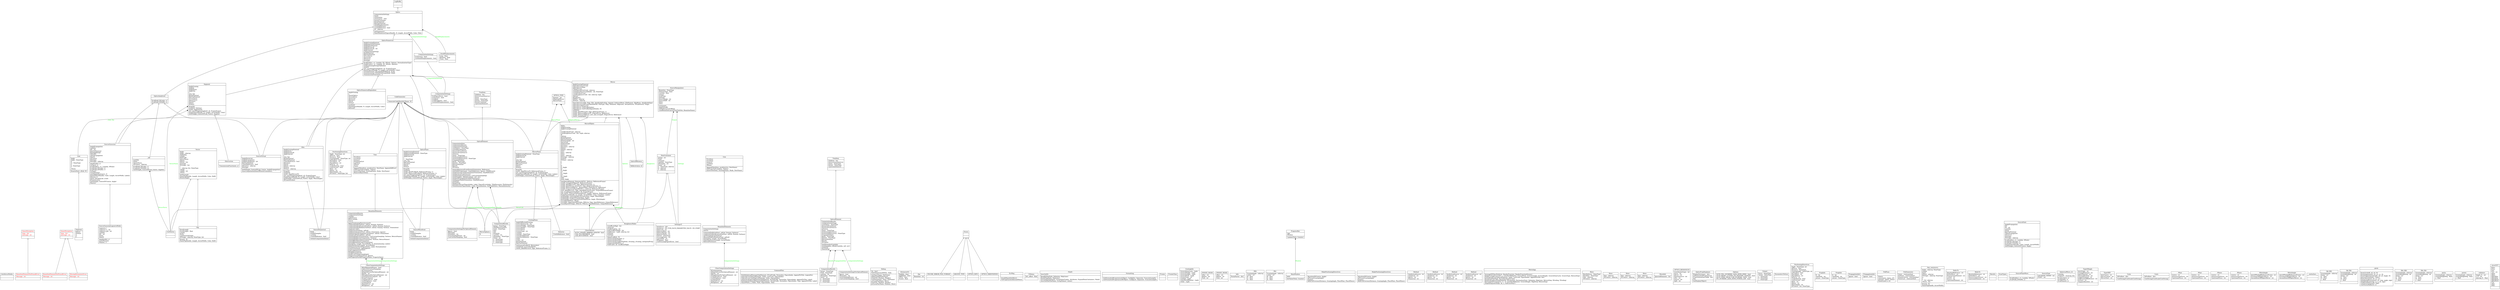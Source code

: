 digraph "classes" {
charset="utf-8"
rankdir=BT
"0" [label="{AutofocusModes|\l|}", shape="record"];
"1" [fontcolor="red", label="{BeamlineElementNotFoundError|Message : str\l|}", shape="record"];
"2" [fontcolor="red", label="{BeamlineElementNotFoundError|Message : str\l|}", shape="record"];
"3" [label="{BeamlineElements|ComputationMinutes\lComputationSettings\lLambda\lLightSource\lMainLambda\lSource\l|ApplyPositioningDirectives(oeY)\lComputeFields(oeStart, oeEnd, Dummy, Verbose)\lComputeFieldsAdvanced(oeStart, oeEnd, Dummy, Verbose)\lComputeFieldsMediator(oeStart, oeEnd, Dummy, Verbose, Orientation)\lGenerateCode()\lGetDistance(oeStart, oeEnd)\lGetElementList(oeStart, oeEnd, Orientation, Ignore)\lGetElementToPropagateList(oeStart, oeEnd, Orientation)\lGetOpticalPath(oeStart, oeEnd)\lGetSamplingList(Orientation, UseCustomSampling, Verbose, ReturnNames)\lGetSamplingList2(Orientation, Verbose)\lGetSamplingListAuto(Orientation, Verbose, ReturnNames)\lGetSubBeamline(Orientation)\lGetSubBeamlineCopy(Orientation)\lPaint(hFig, Length, ArrowWidth, N, OrientationAny, Labels)\lPaintMiniatures(Length, ArrowWidth)\lPlotIntensity(StartFigureIndex, Label, Normalization)\lPrint(Orientation, ApplyIgnore)\lPrintComputationTime()\lRefreshPositions()\lSetAllNSamples(N)\lSetAllUseCustomSampling(x)\lSetIgnoreList(ElementList, Ignore)\lSetPropertyForAll(PropertyName, PropertyValue)\l}", shape="record"];
"4" [label="{BeamlineElements|ComputationSettings\lSource\l|ComputeFields(oeStart, oeEnd, Dummy, Verbose)\lComputeFieldsAdvanced(oeStart, oeEnd, Dummy, Verbose)\lGetSamplingList(Verbose)\lMeasureOpticalPath(oeStart, oeEnd)\lPaint(hFig, Length, ArrowWidth)\lPaintMiniatures(Length, ArrowWidth)\lRefreshPositions()\l}", shape="record"];
"5" [label="{CodeGenerator|\l|GenerateCode(RootAttrName, N)\l}", shape="record"];
"6" [label="{CommonPlots|\l|FieldAtOpticalElement(OptElement, XUnitPrefix, Normalize, FigureIndex, AppendToTitle, LegendOn)\lFigureError(OpticalElement, Index, LastUsed, FigureIndex)\lFigureErrorUsed(OpticalElement, Index, FigureIndex)\lIntensityAtOpticalElement(OptElement, XUnitPrefix, Normalize, FigureIndex, AppendToTitle, Label)\lRadiationAtOpticalElement(OptElement, XUnitPrefix, Normalize, FigureIndex, Type, AppendToTitle, Label)\lSmartPlot(x, y, XInfo, YInfo, FigureIndex, Title)\l}", shape="record"];
"7" [label="{ComputationResults|Action : NoneType\lFWHMGaussianFit\lField : NoneType\lHew\lInfo\lIntensity\lLambda : int\lNSamples : NoneType\lName : str\lS : NoneType\lX : NoneType\lY : NoneType\l|}", shape="record"];
"8" [label="{ComputationResults|Action : NoneType\lField : NoneType\lLambda : int\lNSamples : NoneType\lName : str\lS : NoneType\lX : NoneType\lY : NoneType\l|}", shape="record"];
"9" [label="{ComputationSettingsForOpticalElement|Ignore : bool\lNSamples\lNSamples : int\lOversamplingFactor : int\lUseCustomSampling : bool\l|}", shape="record"];
"10" [label="{ComputationSettingsForOpticalElement|Ignore : bool\lNSamples : int\lOversamplingFactor : int\lUseCustomSampling : bool\l|}", shape="record"];
"11" [label="{DataContainer|Action : str\lField\lIntensity\lLambda : NoneType\lNSamples : int\lName : str\lS : NoneType, ndarray\lX : ndarray\lY : ndarray\l|}", shape="record"];
"12" [label="{Debug|On : bool\lPathTemporaryH5File : Path\l|GetData(Name, FileName)\lMakeTmpH5File(Name)\lPrint(Str, NIndent, Header)\lPutData(Name, Value, FileName)\lpr(LocalVarName, More)\lprint(Str, NIndent, Header)\lpv(LocalVarName, NIndent, More)\l}", shape="record"];
"13" [label="{Detector|UseAsReference : bool\l|}", shape="record"];
"14" [label="{DistancesF2|DpiKbh : float\lDpiKbhF2 : float\lPM2a : float\lPresto : float\l|}", shape="record"];
"15" [label="{Dpi|Beamline : str\l|}", shape="record"];
"16" [label="{Enum|\l|}", shape="record"];
"17" [label="{ErrMsg|\l|InvalidInputSet(More)\lNoPropertySetAllowed(More)\l}", shape="record"];
"18" [label="{F2Items|fel1_offset : float\l|}", shape="record"];
"19" [label="{FIGURE_ERROR_FILE_FORMAT|\l|}", shape="record"];
"20" [label="{FileIO|SaveToH5t\l|ReadXYFile(Path, Delimiter, SkipLines)\lReadYFile(Path, SkipLines)\lSaveToH5(FileName, GroupValueTuples, Attributes, ExpandDataContainers, Mode)\lSaveToH5b(FileName, GroupNames, values)\l}", shape="record"];
"21" [label="{Formatting|\l|GetFormattedPropertyList(Object, ConfigDict, Separator, TruncateLength)\lGetFormattedPropertyListB(Object, ConfigList, Separator, TruncateLength)\l}", shape="record"];
"22" [label="{Frozen|\l|}", shape="record"];
"23" [label="{FrozenClass|\l|}", shape="record"];
"24" [label="{GROOVE_TYPE|\l|}", shape="record"];
"25" [label="{GratingInfo|GrooveDutyCycle : tuple\lGrooveHeight : tuple\lGrooveLength : tuple\lGroovePitch : tuple\lGrooveType : str\lLambda : tuple\lLinesPerMillimiter : tuple\lOrder : tuple\l|}", shape="record"];
"26" [label="{GratingMono|AngleDiffractedGrazing\lGrooveDutyCycle : int\lGrooveHeight : NoneType\lGrooveLength : NoneType\lGroovePitch\lGroovePitch\lGrooveType : str\lLambda\lLambda : NoneType\lLinesPerMillimiter\lLinesPerMillimiter : NoneType\lOrder\lOrder : int\lRayInNominal\lRayOutNominal\l|GetGrooveProfile(N, ReturnAxis)\lGetXYSelf_GrooveProfile(N)\lGetXY_IdealMirror(N, Sign, ReferenceFrame, L)\l}", shape="record"];
"27" [label="{INSERT_MODE|After : int\lBefore : int\lFork : int\l|}", shape="record"];
"28" [label="{INSERT_MODE|After : int\lBefore : int\lFork : int\l|}", shape="record"];
"29" [label="{Info|FermiFactor : dict\l|}", shape="record"];
"30" [label="{Kbh|GrazingAngle : ndarray\lLetter : str\lM : float\lf1 : float\lf2 : float\l|}", shape="record"];
"31" [label="{Kbv|GrazingAngle : ndarray\lLetter : str\lM : float\lf1 : float\lf2 : float\l|}", shape="record"];
"32" [label="{Line|Angle\lAngle : NoneType\lm\lm : NoneType\lq\lq : NoneType\lv\lvNorm\l|Draw(xStart, xEnd, N)\l}", shape="record"];
"33" [label="{LogBuffer|\l|}", shape="record"];
"34" [label="{MainWindow|label\l|SetValue(Total, Counter)\l}", shape="record"];
"35" [label="{MakePositioningDirectives|\l|Absolute(XYCentre, Angle)\lAtFocus(GrazingAngle)\lEmpty()\lReferToPrevious(Distance, GrazingAngle, PlaceWhat, PlaceWhere)\l}", shape="record"];
"36" [label="{MakePositioningDirectives|\l|Absolute(XYCentre, Angle)\lAtFocus(GrazingAngle)\lEmpty()\lReferToPrevious(Distance, GrazingAngle, PlaceWhat, PlaceWhere)\l}", shape="record"];
"37" [label="{Method|AnaltyticalSource : str\lAnalytical : str\lIgnore : str\lNumerical : str\l|}", shape="record"];
"38" [label="{Method|AnaltyticalSource : str\lAnalytical : str\lIgnore : str\lNumerical : str\l|}", shape="record"];
"39" [label="{Method|AnaltyticalSource : str\lAnalytical : str\lIgnore : str\lNumerical : str\l|}", shape="record"];
"40" [label="{Method|AnaltyticalSource : str\lAnalytical : str\lIgnore : str\lNumerical : str\l|}", shape="record"];
"41" [label="{Metrology|\l|AverageXYFiles(PathList, ReaderFunction, ReaderFunctionParams)\lMakeGratingGroove(N, L, LinesPerMillimiter, GroovePitch, GrooveLength, GrooveHeight, GrooveDutyCycle, GrooveType, ReturnStep)\lPlotFigureError(OpticalElement, Index, LastUsed, FigureIndex, AppendToTitle, fmt)\lReadLtp2File(Path, ForceYScalingToUnity)\lReadLtpLtpJavaFileA(PathFile, Decimation, DecimationStart, Delimiter, SkipLines, ReturnStep, XScaling, YScaling)\lRectangularGrating(L0, L1, N, LinesPerMillimiter, GrooveHeight, HighDuty, ReturnStep)\lSlopeIntegrate(Slope, dx, x, SubtractPoly1)\l}", shape="record"];
"42" [label="{Mirror|AngleGrazingNominal\lFigureErrorLastUsed\lFigureErrorSteps\lFigureErrors\lLastFigureErrorUsed : ndarray\lLastFigureErrorUsedIndex : int, NoneType\lLastResidualUsed\lLastRoughnessUsed : list, ndarray, tuple\lOptions\lRoughness\lXYEnd : ndarray\lXYStart : ndarray\l|FigureErrorLoad(h, Step, File, AmplitudeScaling, Append, SubtractMean, FileFormat, SkipRows, AmplitudeSign)\lFigureErrorLoadFromFile(PathFile, FileType, Step, Delimiter, SkipLines, XScaleFactor, YScaleFactor, YSign)\lFigureErrorRemove(i)\lFigureError_GetProfile(Index)\lFigureError_GetProfileAligned(Index, N)\lGetXY(N)\lGetXY_IdealMirror(N, Sign, ReferenceFrame, L)\lGetXY_MeasuredMirror(N, iFigureError, Reference)\lGetXY_MeasuredMirror_new_and_wrong(N, iFigureError, Reference)\lGetXY_Sampling(N, L)\l}", shape="record"];
"43" [label="{MirrorElliptic|Alpha\lAngleGrazing\lAngleGrazingNominal\lL\lLastResidualUsed : ndarray\lLastRoughnessUsed : list, tuple, ndarray\lM\lOptions\lRayInNominal\lRayOutNominal\lRotationAngle : int\lVersorLab\lXYAxisOrigin\lXYCentre\lXYCentre : ndarray\lXYEnd\lXYEnd : ndarray\lXYF1\lXYF1 : ndarray\lXYF2\lXYF2 : ndarray\lXYOrigin : ndarray\lXYStart\lXYStart : ndarray\la\lb\lc\lf1\lf1_Angle\lf2\lf2_Angle\lp1\lp1_Angle\lp2\lp2_Angle\lpTan\lpTan_Angle\l|GetOpticalElement_DetectorAtF2(L, Defocus, ReferenceFrame)\lGetXY_CompleteEllipse(N, ReferenceFrame)\lGetXY_IdealMirror(N, Sign, ReferenceFrame, L)\lGetXY_IdealMirror_historic(N, Sign, ReferenceFrame, L)\lGetXY_MeasuredMirror__dismissed(N, iFigureError, Reference)\lGetXY_TransversePlaneAtF2(N, L, Defocus, ReferenceFrame)\lGetY_IdealMirror(x, Sign, InputReferenceFrame, OutputReferenceFrame)\lGet_LocalTangentAngle(x0, y0, ProperFrame)\lOld_GetXY_TransversePlaneAtF2(N, Length, Defocus, ReferenceFrame)\lPaint(FigureHandle, N, Length, ArrowWidth, Color, Complete, Labels)\lSetXYAngle_Centre(XYMirrorCentreNew, Angle, WhichAngle)\lSetXYAngle_Origin(XYOriginNew, Angle)\lSetXYAngle_UpstreamFocus(XYNewFocus, Angle, WhichAngle)\lTraceRay(XYStart, XEnd)\lTraceRay_Sfanculato(XYOrigin, XMirror, Sign, InputReference, OutputReference)\lTraceRays(XYOrigin, XMirror, YMirror, InputReference, OutputReference)\l}", shape="record"];
"44" [label="{MirrorPlane|AngleGrazingNominal : NoneType\lAngleNormLab\lAngleTanLab\lL\lLine_Tan\lRayInNominal\lRayOutNominal\lXYCentre\lXYEnd\lXYStart\l|Draw(N)\lGetXY_IdealMirror(N, ReferenceFrame, L)\lGet_LocalTangentAngle(x0, y0, ProperFrame)\lPaint(FigureHandle, N, Length, ArrowWidth, Color, Labels)\lSetXYAngle_Centre(XYLab_Centre, Angle, WhichAngle)\l}", shape="record"];
"45" [label="{MirrorSpheric|R\l|}", shape="record"];
"46" [fontcolor="red", label="{MissingParameterError|Message : str\l|}", shape="record"];
"47" [label="{More|BestDefocus : NoneType\lBestHew : NoneType\lDist : ndarray\lXYCentre : ndarray\l|}", shape="record"];
"48" [label="{More|Dist : ndarray\lXYCentre : ndarray\l|}", shape="record"];
"49" [label="{More|Dist : ndarray\lXYCentre : ndarray\l|}", shape="record"];
"50" [label="{More|Dist : ndarray\lXYCentre : ndarray\l|}", shape="record"];
"51" [label="{MoreInfo|IgnoredElements : list\l|}", shape="record"];
"52" [label="{OPTICS_BEHAVIOUR|CoordinateOrigin : int\lFocus : int\lMirror : int\lPhotonSource : int\lSlits : int\lSource : int\lSplit : int\l|}", shape="record"];
"53" [label="{OPTICS_INFO|\l|}", shape="record"];
"54" [label="{OPTICS_ORIENTATION|\l|}", shape="record"];
"55" [label="{OPTICS_TYPE|Dummy : int\lEllipticalMirror\lMirrorPlane\l|}", shape="record"];
"56" [label="{Obstruction|\l|TransmissionFunction(x, y)\l}", shape="record"];
"57" [label="{OpticalElement|ComputationData\lComputationResults\lComputationSettings\lCoreOptics : NoneType\lCoreOpticsElement\lDistanceFromParent\lDistanceFromSource\lIsSource\lName : NoneType\lPositioningDirectives\lPositioningDirectives : NoneType\lPropagationData\lRayIn : NoneType\lRayOut : NoneType\lRayOutNominal\lResults\lXYCentre\l|GeneralDistanceFromParent(Orientation, Reference)\lGetChild(Orientation, UseAsReference, Ignore, ChildBranch)\lGetDistanceFromParent(SameOrientation, OnlyReference)\lGetDistanceFromSource()\lGetNSamples(Orientation, UseCustomSampling)\lGetNSamples_2Body(Lambda, oe0, oe1)\lGetNextPropagationChild(Orientation)\lGetParent(SameOrientation, OnlyReference)\lGetXY(N)\lPaint(hFig)\lPlotFigureError(FigureIndex, Label, FigureErrorIndex, TitleDecorator, PlotIntensity)\lPlotIntensity(FigureIndex, Label, Normalization, SetPeakAtZero, ManualIntensity)\l}", shape="record"];
"58" [label="{OpticalElement|ComputationResults\lComputationSettings\lCoreOptics : NoneType\lDistanceFromParent\lDistanceFromSource\lIsSource\lName : NoneType\lPositioningDirectives\lPositioningDirectives : NoneType\lPropagationData\lRayIn : NoneType\lRayOut : NoneType\lRayOutNominal\lResults\lXYCentre\l|GetNSamples(Lambda)\lGetNSamples_2Body(Lambda, oe0, oe1)\lGetXY(N)\lPaint(hFig)\l}", shape="record"];
"59" [label="{Optics|ComputationSettings\lName\lOrientation\lOrientation : ANY\lParentContainer\lRayInNominal\lRayOutNominal\lSmallDisplacements\lUseAsReference\lUseAsReference : bool\lXY : ndarray\l|GetSummary()\lPaintMiniature(FigureHandle, N, Length, ArrowWidth, Color, Title)\l}", shape="record"];
"60" [label="{OpticsAnalytical|\l|EvalField_XYLab(x, y)\lEvalField_XYSelf(z, y)\l}", shape="record"];
"61" [label="{OpticsEfficiency|\l|Reflectivity(n, k)\l}", shape="record"];
"62" [label="{OpticsNumerical|AngleGrazingNominal\lAngleInputLabNominal\lAngleInputNominal\lAngleNormLab\lAngleNormLab : int\lAngleTanLab\lComputationSettings\lRayInNominal\lRayOutNominal\lVersorNorm\lVersorTan\lXYCentre\lXYOrigin\l|EvalField(x1, y1, Lambda, E0, NPools, Options, NormalizationType)\lFieldPush(x1, y1, Lambda, E0, NPools, Options)\lGetPositioningString(TabIndex)\lGetXY()\lGet_LocalTangentAngle(x0, y0, ProperFrame)\lPaint(FigureHandle, N, Length, ArrowWidth, Color)\lTransformation_XYLabToXYSelf(XLab, YLab)\lTransformation_XYSelfToXYLab(XSelf, YSelf)\lTransmissionFunction(x, y)\l}", shape="record"];
"63" [label="{OpticsNumericalDependent|AngleGrazing\lL\lParentOptics\lVersorNorm\lVersorTan\lXYCentre\lXYEnd\lXYStart\l|GetXY(N)\lPaint(FigureHandle, N, Length, ArrowWidth, Color)\lRefresh()\l}", shape="record"];
"64" [label="{OpticsPlane|AngleGrazingNominal\lAngleGrazingNominal : NoneType\lAngleNormLab\lAngleTanLab\lL\lL : NoneType\lLine_Tan\lRayOutNominal\lXYCentre\lXYEnd\lXYStart\l|Draw(N)\lGetXY(N)\lGetXY_IdealProfile(N, ReferenceFrame, L)\lGetXY_MeasuredProfile(N, ReferenceFrame, L)\lGet_LocalTangentAngle(x0, y0, ProperFrame)\lPaint(FigureHandle, N, Length, ArrowWidth, Color, Labels)\lSetXYAngle_Centre(XYLab_Centre, Angle, WhichAngle)\l}", shape="record"];
"65" [label="{OpticsPropDisplayer|DisplayDictionary : dict\lGetFormattedPropertyList\lPropOrientationConfig : dict\ldeg\l|GetDisplay(Object)\l}", shape="record"];
"66" [label="{Options|AUTO_FILL_NUMERIC_DATA_WITH_ZERO : bool\lAUTO_RESET_CUTOFF_ON_PSDTYPE_CHANGE : bool\lAUTO_ZERO_MEAN_FOR_NUMERIC_DATA : bool\lFIT_NUMERIC_DATA_WITH_POWER_LAW : bool\l|}", shape="record"];
"67" [label="{Output|Focus : NoneType\lVertex : NoneType\la : NoneType\lb : NoneType\lc : NoneType\l|}", shape="record"];
"68" [label="{ParametersToScan|\l|}", shape="record"];
"69" [label="{PositioningDirectives|Angle : NoneType, int\lAtFocus : bool\lDistance : float\lGrazingAngle : NoneType, int\lIsAbsolute : bool\lPlaceWhat : str\lPlaceWhere : str\lReferTo : str\lUseFollowing : bool\lUsePrevious : bool\lWhat : str\lWhere : str\lWhichAngle : str\lXYCentre : NoneType, list\l|}", shape="record"];
"70" [label="{PositioningDirectives|Angle : NoneType, int\lAtFocus : bool\lDistance : NoneType\lGrazingAngle : NoneType, int\lIsAbsolute : bool\lPlaceWhat : str\lPlaceWhere : str\lReferTo : str\lUseFollowing : bool\lUsePrevious : bool\lWhat : str\lWhere : str\lWhichAngle : str\lXYCentre : list, NoneType\l|}", shape="record"];
"71" [label="{ProgressBar|App\lWindow\l|Update(Total, Counter)\l}", shape="record"];
"72" [label="{PropInfo|N : int\lTotalPath : int\loeLast : NoneType\l|}", shape="record"];
"73" [label="{PropInfo|N : int\lTotalPath : int\loeLast : NoneType\l|}", shape="record"];
"74" [label="{PropagationInfo|Ignore : bool\l|}", shape="record"];
"75" [label="{PropagationInfo|Ignore : bool\l|}", shape="record"];
"76" [label="{PsdFuns|\l|Flat(x)\lGaussian(x, sigma, x0)\lInterp(x, xData, yData)\lPowerLaw(f, a, b)\l}", shape="record"];
"77" [label="{PsdGenerator|Gauss : staticmethod\lNoNoise : staticmethod\lNumericArray : staticmethod\lPowerLaw : staticmethod\l|}", shape="record"];
"78" [label="{Ray|FocalLength\lFocalLength : float\lLength\lNorm\lUnitVectorAtOrigin\lXYOrigin : ndarray, NoneType, list\l|Draw(L, N)\lPaint(FigHandle, Length, ArrowWidth, Color, Shift)\l}", shape="record"];
"79" [label="{Ray_seminuovo|Angle : ndarray, NoneType\lLength\lNorm\lXYEnd : ndarray\lXYOrigin : ndarray, NoneType\lm\lq\lv : list, ndarray\lvNorm : list\l|Draw(L, N)\lPaint(FigHandle, ArrowWidth)\l}", shape="record"];
"80" [label="{ReferTo|AbsoluteReference : str\lDoNotMove : str\lDownstreamElement : str\lLocked : str\lSource : str\lUpstreamElement : str\l|}", shape="record"];
"81" [label="{ReferTo|AbsoluteReference : str\lDoNotMove : str\lDownstreamElement : str\lUpstreamElement : str\l|}", shape="record"];
"82" [label="{Results|\l|}", shape="record"];
"83" [label="{RoughnessMaker|CutoffLowHigh : list\lGenerate\lProfileScaling : int\lPsdCutoffLowHigh : list\lPsdParams : tuple, ndarray, list\lPsdType\lPsdType\l|MakeProfile(L, N)\lNumericPsdCheck(N, L)\lNumericPsdGetXY()\lNumericPsdLoadXY(FilePath, xScaling, yScaling, xIsSpatialFreq)\lNumericPsdSetXY(x, y)\lPsdEval(N, df, CutoffLowHigh)\l}", shape="record"];
"84" [label="{ScanTypes|\l|}", shape="record"];
"85" [label="{Segment|AngleGrazing\lAngleIn\lAngleNorm\lAngleTan\lL\lLine_Tan\lRayInNominal\lRayOutNominal\lVersorNorm\lVersorNorm\lXYCentre\lXYEnd\lXYStart\l|Draw(N)\lGetXY(N, Options)\lGetXY_Segment(N)\lGet_LocalTangentAngle(x0, y0, ProperFrame)\lPaint(FigureHandle, N, Length, ArrowWidth, Color)\lSetXYAngle_Centre(XYLab_Centre, AngleIn)\l}", shape="record"];
"86" [label="{Segment|XYEnd\lXYStart\lm\lq\l|}", shape="record"];
"87" [label="{SettingsCl|AutoFocus : NO\lAutofocus : NO, FOR_EACH_PARAMETER_VALUE, ON_START\lDefocusN : int\lDefocusOffset : int\lDefocusRange : int\lDetectorName : str\lFileOut : NoneType\lFocusingName : str\lLayoutFile : str\lNSamples : float\lUseFocusingFigureError : bool\l|}", shape="record"];
"88" [label="{Slits|AngleGrazingNominal\lAngleNorm\lAngleNormLab\lAngleTanLab\lL\lLine_Tan\lRayInNominal\lRayOutNominal\lUseAsReference : bool\lXYCentre\lXYEnd\lXYEnd : ndarray\lXYStart\lXYStart : ndarray\l|Draw(N)\lGetXY(N)\lGetXY_IdealMirror(N)\lGet_LocalTangentAngle(x0, y0, ProperFrame)\lPaint(FigureHandle, N, Length, ArrowWidth, Color)\lSetXYAngle_Centre(XYLab_Centre, Angle, WhichAngle)\lXYCentre(value)\l}", shape="record"];
"89" [fontcolor="red", label="{SmartException|Args : list\lmessage : str\l|}", shape="record"];
"90" [fontcolor="red", label="{SmartException|Args : list\lmessage : str\l|}", shape="record"];
"91" [label="{SourceGaussian|AnglePropagation\lLambda\lM2 : int\lRayOutNominal\lRayleighRange\lThetaDiv\lThetaPropagation\lWaist0\lXYCentre\lXYOrigin\lXYOrigin : ndarray\l|Amplitude(r, z)\lCycles(x, z)\lEvalField(x1, y1, Lambda, NPools)\lEvalField_XYLab(x, y)\lEvalField_XYSelf(z, r)\lFwhm(z)\lGouyPhase(z)\lLensMagnification(s1, f)\lPaint(FigureHandle, Color, Length, ArrowWidth, Labels)\lPhase(z, r)\lPhase_XYLab(xLab, yLab)\lRCurvature(z)\lSetXYAngle_Centre(XYCentre, Angle)\lWaist(z)\l}", shape="record"];
"92" [label="{SourceGaussianLaguerreMode|Laguerre_l\lLaguerre_n : int\lLaguerre_phi : int\lLambda\lM2 : int\lName\lWaist0\l|Amplitude(r, z)\lGouyPhase(z)\lPhase(z, r)\l}", shape="record"];
"93" [label="{SourceManipulator|Beamline : NoneType\lDetectorSize : float\lLambda : float\lOutput\lScanType\lSettings\lSourceAngle : int\lSourceShift : int\lXAxis\lYAxis\l|Compute()\lDigestStuff()\lGetDefocusList(Offset)\lLoadBeamlineLayoutFile(FilePath, BeamlineName)\l}", shape="record"];
"94" [label="{SourceNumerical|Field\lFieldNSamples\lLambda\lUseAsReference : bool\l|GetInitComputationData()\l}", shape="record"];
"95" [label="{SourcePlaneWave|\l|EvalField(x1, y1, Lambda, NPools)\lEvalField_XYSelf(x, y)\l}", shape="record"];
"96" [label="{SourcePoint|AnglePropagation\lE0\lE0 : int\lLambda\lName\lRayOutNominal\lThetaPropagation\lXYCentre\lXYOrigin\lXYOrigin : ndarray\l|EvalField(x1, y1, Lambda, NPools)\lEvalField_XYLab(x, y)\lEvalField_XYSelf(x, y)\lPaint(FigureHandle, Color, Length, ArrowWidth)\lSetXYAngle_Centre(XYCentre, Angle)\l}", shape="record"];
"97" [label="{SourceType|GAUSSIAN_TEM00 : int\lPOINT : int\l|}", shape="record"];
"98" [label="{SourceVirtual|AngleNormLab\lAnglePropagation\lAnglePropagation : int\lRayOutNominal\lUseAsReference : bool\lXYCentre : ndarray\lXYOrigin\l|SetXYAngle_Centre(XYLab_Centre, AnglePropagation)\lSyncComputationDataOfParentContainer()\l}", shape="record"];
"99" [label="{SourceWavefront|Field\lFieldNSamples\lLambda\lUseAsReference : bool\l|GetInitComputationData()\l}", shape="record"];
"100" [label="{SphericalWave_1d|Lambda\lOriginZY : recarray, list\l|EvalCycles(z, y)\lEvalField(z, y)\lEvalPhase(z, y)\l}", shape="record"];
"101" [label="{Tree|FirstItem\lFirstItem\lItemList\lItemNameList\lLastItem\lNItems\lName\l|Append(NewItem, posdirective, NewName, AppendAllIfList)\lGetFromTo(FromItem, ToItem)\lInsert(NewItem, ExistingName, Mode, NewName)\lRemove(KeyOrItem)\l}", shape="record"];
"102" [label="{Tree|FirstItem\lFirstItem\lItemList\lLastItem\lNItems\l|Append(NewItem, posdirective, NewName)\lGetFromTo(FromItem, ToItem)\lInsert(NewItem, ExistingName, Mode, NewName)\l}", shape="record"];
"103" [label="{TreeItem|Children : list\lDonwstreamItemList\lName\lName : NoneType\lParent : NoneType\lParentContainer\lUpstreamItemList\l|}", shape="record"];
"104" [label="{TreeItem|Children : list\lDonwstreamItemList\lName : NoneType\lParent : NoneType\lUpstreamItemList\l|}", shape="record"];
"105" [label="{TypeOfAngle|AxisOrigin : str\lGrazingNominal : str\lInputNominal : str\lNormalAbsolute : str\lOutputNominal : str\lSelfFrameOfReference : str\lSurface : str\lTangentAbsolute : str\l|}", shape="record"];
"106" [label="{TypeOfXY|AxisCentre : str\lMirrorCentre : str\lMirrorStart : str\l|}", shape="record"];
"107" [label="{UnitVector|\l|}", shape="record"];
"108" [label="{Units|SiPrefixes : dict\l|UnitString2UnitScale(UnitString)\l}", shape="record"];
"109" [label="{Units|SiPrefixes : dict\l|UnitString2UnitScale(UnitString)\l}", shape="record"];
"110" [label="{Vector|Angle\lAngle : ndarray\lAngleDeg\lLength\lPolyCoeff\lVersorNorm\lXYEnd\lXYEnd : list\lXYOrigin\lXYOrigin : list\lv\lv : ndarray, list, NoneType\lvAngle\lvAngle : int\lvNorm\l|GetNormal()\lPaint(FigHandle, Length, ArrowWidth, Color, Shift)\lRotate(Angle)\l}", shape="record"];
"111" [label="{What|Centre : str\lDownstreamFocus : str\lUpstreamFocus : str\l|}", shape="record"];
"112" [label="{What|Centre : str\lDownstreamFocus : str\lUpstreamFocus : str\l|}", shape="record"];
"113" [label="{Where|Centre : str\lDownstreamFocus : str\lUpstreamFocus : str\l|}", shape="record"];
"114" [label="{Where|Centre : str\lDownstreamFocus : str\lUpstreamFocus : str\l|}", shape="record"];
"115" [label="{WhichAngle|AxisOfTheSelfReferenceFrame : str\lFirstArmOfEllipticMirror : str\lSecondArmOfEllipticMirror : str\l|}", shape="record"];
"116" [label="{WhichAngle|AxisOfTheSelfReferenceFrame : str\lFirstArmOfEllipticMirror : str\lSecondArmOfEllipticMirror : str\l|}", shape="record"];
"117" [label="{_ClassComputationSettings|AllowRepeatedNames : bool\lCollectiveCustomSampling\lNComputations\lNFigureErrorsPerOpticalElement : int\lNPools : int\lNRoughnessPerOpticalElement : int\lOrientationToCompute : list\lParentContainer\lUseFigureError : bool\lUseRoughness : bool\liComputation\liFigureError : int\liRoughness : int\l|}", shape="record"];
"118" [label="{_ClassComputationSettings|NComputations\lNFigureErrorsPerOpticalElement : int\lNPools : int\lNRoughnessPerOpticalElement : int\lUseFigureError : bool\lUseRoughness : bool\liComputation\liFigureError : int\liRoughness : int\l|}", shape="record"];
"119" [label="{_ClassOptions|AUTO_UPDATE_MIRROR_LENGTH : bool\lUSE_FIGUREERROR : bool\lUSE_ROUGHNESS : bool\l|}", shape="record"];
"120" [label="{_ComputationSettings|UseGroove : bool\lUseSmallDisplacements : bool\l|}", shape="record"];
"121" [label="{_ComputationSettings|UseFigureError : bool\lUseGroove : bool\lUseIdeal\lUseRoughness : bool\lUseSmallDisplacements : bool\l|}", shape="record"];
"122" [label="{_SmallDisplacements|Long : float\lRotation : float\lTrans : float\l|}", shape="record"];
"123" [label="{__metaclass__|\l|}", shape="record"];
"124" [label="{_old|Lambda\lName\lVersorNorm\lXYCentre : ndarray\l|EvalField_XYLab(x, y)\lEvalField_XYSelf(x, y)\lSetXYAngle_Centre(XYLab_Centre, AngleIn)\l}", shape="record"];
"125" [label="{dpi_kbh|GrazingAngle : ndarray\lName : str\lf1 : float\lf2 : float\lz : float\l|}", shape="record"];
"126" [label="{dpi_kbv|GrazingAngle : ndarray\lGrazingAngleDeg : int\lName : str\lf1 : float\lf2 : float\lz : float\l|}", shape="record"];
"127" [label="{geom|\l|DrawCircle(R, x0, y0, N)\lDrawSegment(x0, y0, x1, y1, N)\lDrawSegmentCentred(L, x0, y0, Angle, N)\lIntersectLine(Poly1, Poly2)\lPointsToLine(x0, y0, x1, y1)\lStepAlongDirection(x0, y0, step, angle, sign)\lStepAlongLine(step, m, q, x0, sign)\lUnitVectorNormal(v, Sign)\lUnitVectorReflect(v, n)\l}", shape="record"];
"128" [label="{ldm_kbh|GrazingAngle : ndarray\lGrazingAngleDeg : int\lName : str\lf1 : float\lf2 : float\lz : float\l|}", shape="record"];
"129" [label="{ldm_kbv|GrazingAngle : ndarray\lGrazingAngleDeg : int\lName : str\lf1 : float\lf2 : float\lz : float\l|}", shape="record"];
"130" [label="{pm2a|GrazingAngle : ndarray\lGrazingAngleDeg : float\lz : float\l|}", shape="record"];
"131" [label="{presto|GrazingAngle : ndarray\lGrazingAngleDeg : float\lz : float\l|}", shape="record"];
"132" [label="{radiators|length_f1 : int\ln_f1 : int\lspacing_f1 : float\l|}", shape="record"];
"133" [label="{strucOUT|NOsc\lNOsc\lText\lText : str\lalpha\lalpha\lalphaMax\lalphaMax\lalphaRatio\lalphaRatio\liLim\lzMin\lzMin\l|}", shape="record"];
"1" -> "89" [arrowhead="empty", arrowtail="none"];
"2" -> "90" [arrowhead="empty", arrowtail="none"];
"3" -> "101" [arrowhead="empty", arrowtail="none"];
"4" -> "102" [arrowhead="empty", arrowtail="none"];
"7" -> "11" [arrowhead="empty", arrowtail="none"];
"13" -> "44" [arrowhead="empty", arrowtail="none"];
"19" -> "16" [arrowhead="empty", arrowtail="none"];
"24" -> "16" [arrowhead="empty", arrowtail="none"];
"26" -> "44" [arrowhead="empty", arrowtail="none"];
"42" -> "62" [arrowhead="empty", arrowtail="none"];
"43" -> "5" [arrowhead="empty", arrowtail="none"];
"43" -> "42" [arrowhead="empty", arrowtail="none"];
"44" -> "5" [arrowhead="empty", arrowtail="none"];
"44" -> "42" [arrowhead="empty", arrowtail="none"];
"45" -> "5" [arrowhead="empty", arrowtail="none"];
"45" -> "43" [arrowhead="empty", arrowtail="none"];
"46" -> "90" [arrowhead="empty", arrowtail="none"];
"53" -> "16" [arrowhead="empty", arrowtail="none"];
"54" -> "16" [arrowhead="empty", arrowtail="none"];
"56" -> "85" [arrowhead="empty", arrowtail="none"];
"57" -> "5" [arrowhead="empty", arrowtail="none"];
"57" -> "103" [arrowhead="empty", arrowtail="none"];
"58" -> "104" [arrowhead="empty", arrowtail="none"];
"59" -> "33" [arrowhead="empty", arrowtail="none"];
"60" -> "59" [arrowhead="empty", arrowtail="none"];
"61" -> "42" [arrowhead="empty", arrowtail="none"];
"62" -> "59" [arrowhead="empty", arrowtail="none"];
"63" -> "62" [arrowhead="empty", arrowtail="none"];
"64" -> "5" [arrowhead="empty", arrowtail="none"];
"64" -> "62" [arrowhead="empty", arrowtail="none"];
"69" -> "5" [arrowhead="empty", arrowtail="none"];
"78" -> "110" [arrowhead="empty", arrowtail="none"];
"85" -> "62" [arrowhead="empty", arrowtail="none"];
"86" -> "32" [arrowhead="empty", arrowtail="none"];
"87" -> "11" [arrowhead="empty", arrowtail="none"];
"88" -> "5" [arrowhead="empty", arrowtail="none"];
"88" -> "62" [arrowhead="empty", arrowtail="none"];
"91" -> "5" [arrowhead="empty", arrowtail="none"];
"91" -> "60" [arrowhead="empty", arrowtail="none"];
"92" -> "91" [arrowhead="empty", arrowtail="none"];
"94" -> "5" [arrowhead="empty", arrowtail="none"];
"94" -> "88" [arrowhead="empty", arrowtail="none"];
"95" -> "96" [arrowhead="empty", arrowtail="none"];
"98" -> "5" [arrowhead="empty", arrowtail="none"];
"98" -> "60" [arrowhead="empty", arrowtail="none"];
"99" -> "5" [arrowhead="empty", arrowtail="none"];
"99" -> "64" [arrowhead="empty", arrowtail="none"];
"101" -> "5" [arrowhead="empty", arrowtail="none"];
"107" -> "110" [arrowhead="empty", arrowtail="none"];
"121" -> "120" [arrowhead="empty", arrowtail="none"];
"124" -> "60" [arrowhead="empty", arrowtail="none"];
"7" -> "57" [arrowhead="diamond", arrowtail="none", fontcolor="green", label="Results", style="solid"];
"7" -> "57" [arrowhead="diamond", arrowtail="none", fontcolor="green", label="PropagationData", style="solid"];
"8" -> "58" [arrowhead="diamond", arrowtail="none", fontcolor="green", label="Results", style="solid"];
"8" -> "58" [arrowhead="diamond", arrowtail="none", fontcolor="green", label="PropagationData", style="solid"];
"9" -> "57" [arrowhead="diamond", arrowtail="none", fontcolor="green", label="_ComputationSettings", style="solid"];
"10" -> "58" [arrowhead="diamond", arrowtail="none", fontcolor="green", label="_ComputationSettings", style="solid"];
"11" -> "93" [arrowhead="diamond", arrowtail="none", fontcolor="green", label="Output", style="solid"];
"32" -> "85" [arrowhead="diamond", arrowtail="none", fontcolor="green", label="_Line_Tan", style="solid"];
"34" -> "71" [arrowhead="diamond", arrowtail="none", fontcolor="green", label="Window", style="solid"];
"43" -> "55" [arrowhead="diamond", arrowtail="none", fontcolor="green", label="EllipticalMirror", style="solid"];
"44" -> "55" [arrowhead="diamond", arrowtail="none", fontcolor="green", label="MirrorPlane", style="solid"];
"83" -> "42" [arrowhead="diamond", arrowtail="none", fontcolor="green", label="_Roughness", style="solid"];
"83" -> "43" [arrowhead="diamond", arrowtail="none", fontcolor="green", label="_Roughness", style="solid"];
"87" -> "93" [arrowhead="diamond", arrowtail="none", fontcolor="green", label="Settings", style="solid"];
"107" -> "43" [arrowhead="diamond", arrowtail="none", fontcolor="green", label="VersorLab", style="solid"];
"107" -> "85" [arrowhead="diamond", arrowtail="none", fontcolor="green", label="VersorNorm", style="solid"];
"107" -> "124" [arrowhead="diamond", arrowtail="none", fontcolor="green", label="VersorNorm", style="solid"];
"117" -> "3" [arrowhead="diamond", arrowtail="none", fontcolor="green", label="ComputationSettings", style="solid"];
"117" -> "3" [arrowhead="diamond", arrowtail="none", fontcolor="green", label="ComputationSettings", style="solid"];
"118" -> "4" [arrowhead="diamond", arrowtail="none", fontcolor="green", label="ComputationSettings", style="solid"];
"119" -> "42" [arrowhead="diamond", arrowtail="none", fontcolor="green", label="Options", style="solid"];
"119" -> "43" [arrowhead="diamond", arrowtail="none", fontcolor="green", label="Options", style="solid"];
"120" -> "59" [arrowhead="diamond", arrowtail="none", fontcolor="green", label="ComputationSettings", style="solid"];
"121" -> "62" [arrowhead="diamond", arrowtail="none", fontcolor="green", label="ComputationSettings", style="solid"];
"122" -> "59" [arrowhead="diamond", arrowtail="none", fontcolor="green", label="SmallDisplacements", style="solid"];
}
